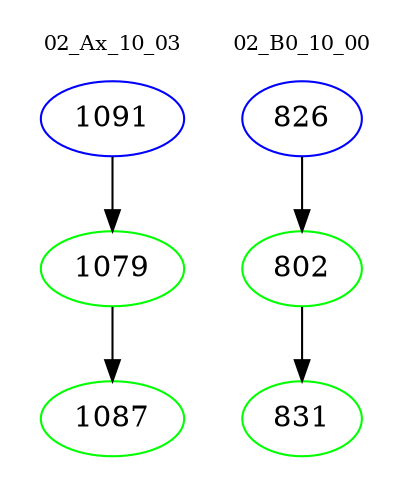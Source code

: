 digraph{
subgraph cluster_0 {
color = white
label = "02_Ax_10_03";
fontsize=10;
T0_1091 [label="1091", color="blue"]
T0_1091 -> T0_1079 [color="black"]
T0_1079 [label="1079", color="green"]
T0_1079 -> T0_1087 [color="black"]
T0_1087 [label="1087", color="green"]
}
subgraph cluster_1 {
color = white
label = "02_B0_10_00";
fontsize=10;
T1_826 [label="826", color="blue"]
T1_826 -> T1_802 [color="black"]
T1_802 [label="802", color="green"]
T1_802 -> T1_831 [color="black"]
T1_831 [label="831", color="green"]
}
}

